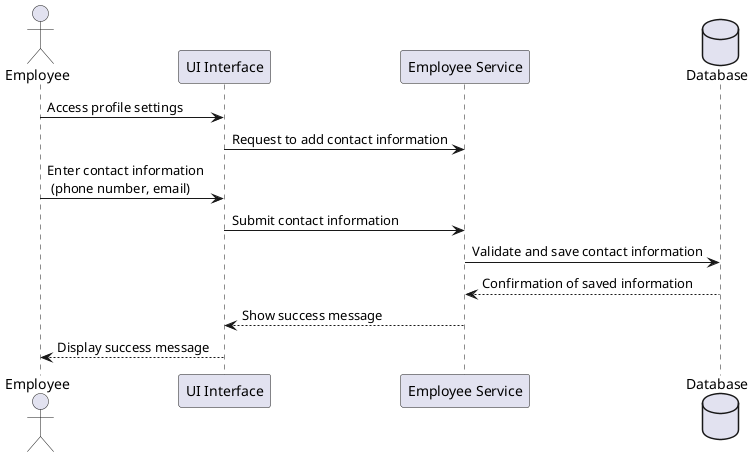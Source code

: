@startuml
actor Employee as emp
participant "UI Interface" as ui
participant "Employee Service" as es
database "Database" as db

emp -> ui : Access profile settings
ui -> es : Request to add contact information
emp -> ui : Enter contact information \n (phone number, email)
ui -> es : Submit contact information
es -> db : Validate and save contact information
db --> es : Confirmation of saved information
es --> ui : Show success message
ui --> emp : Display success message

@enduml